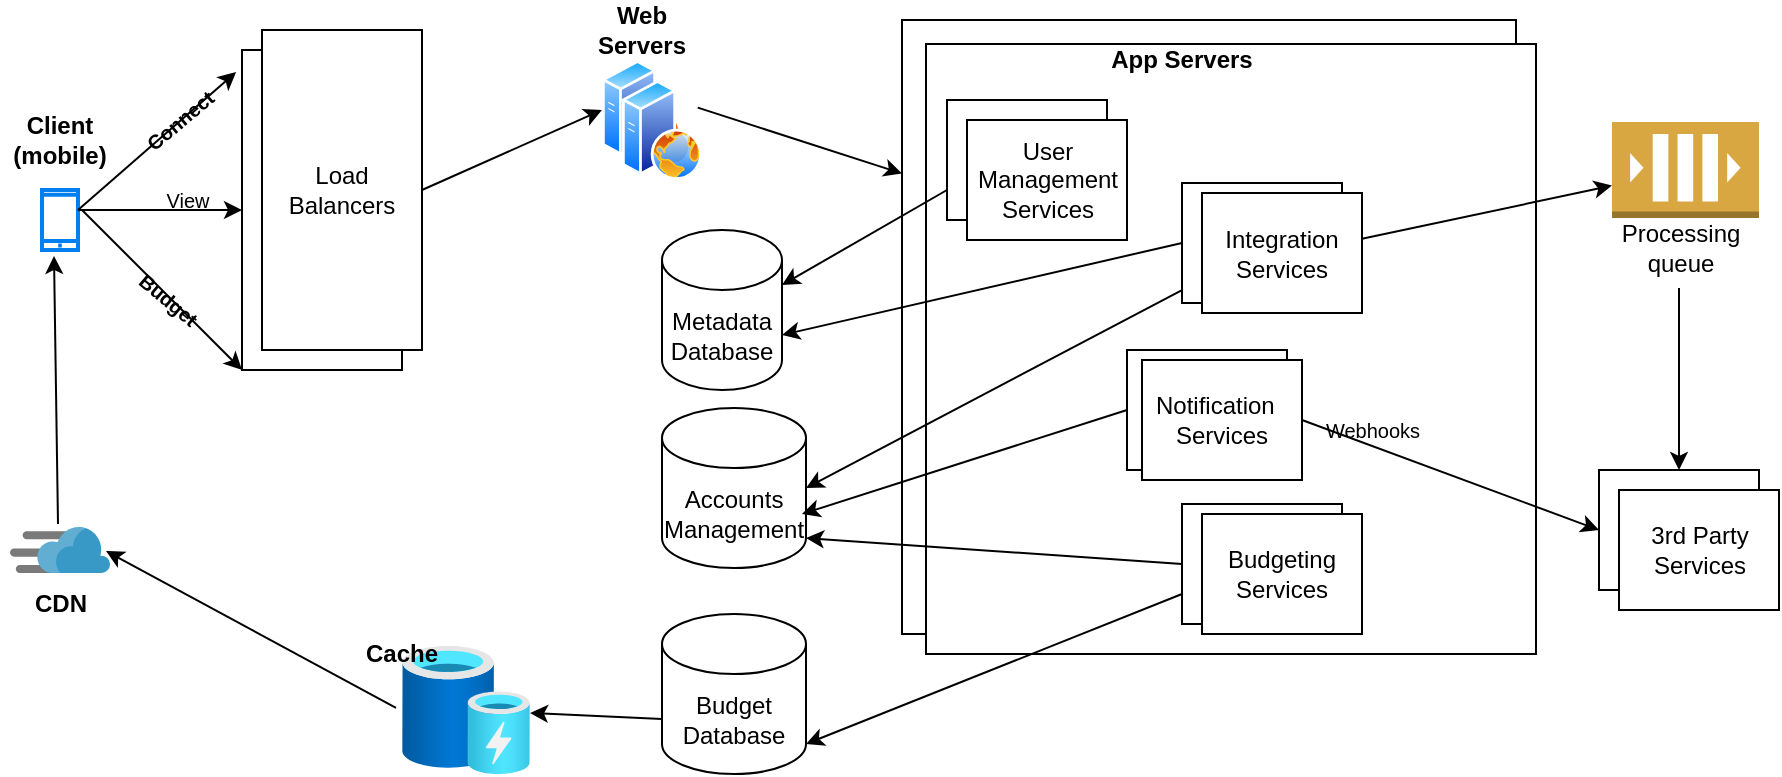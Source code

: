 <mxfile version="21.3.3" type="github">
  <diagram name="Page-1" id="olqSWqRXzHIB4cULuqAW">
    <mxGraphModel dx="1026" dy="607" grid="1" gridSize="10" guides="1" tooltips="1" connect="1" arrows="1" fold="1" page="1" pageScale="1" pageWidth="850" pageHeight="1100" math="0" shadow="0">
      <root>
        <mxCell id="0" />
        <mxCell id="1" parent="0" />
        <mxCell id="9a4tzCcHa9XNULe0p6B0-74" value="" style="whiteSpace=wrap;html=1;aspect=fixed;" vertex="1" parent="1">
          <mxGeometry x="470" y="173" width="307" height="307" as="geometry" />
        </mxCell>
        <mxCell id="9a4tzCcHa9XNULe0p6B0-75" value="" style="whiteSpace=wrap;html=1;aspect=fixed;" vertex="1" parent="1">
          <mxGeometry x="482" y="185" width="305" height="305" as="geometry" />
        </mxCell>
        <mxCell id="9a4tzCcHa9XNULe0p6B0-1" value="" style="html=1;verticalLabelPosition=bottom;align=center;labelBackgroundColor=#ffffff;verticalAlign=top;strokeWidth=2;strokeColor=#0080F0;shadow=0;dashed=0;shape=mxgraph.ios7.icons.smartphone;" vertex="1" parent="1">
          <mxGeometry x="40" y="258" width="18" height="30" as="geometry" />
        </mxCell>
        <mxCell id="9a4tzCcHa9XNULe0p6B0-2" value="" style="endArrow=classic;html=1;rounded=0;entryX=-0.037;entryY=0.069;entryDx=0;entryDy=0;entryPerimeter=0;" edge="1" parent="1" target="9a4tzCcHa9XNULe0p6B0-7">
          <mxGeometry width="50" height="50" relative="1" as="geometry">
            <mxPoint x="58" y="268" as="sourcePoint" />
            <mxPoint x="140" y="218" as="targetPoint" />
          </mxGeometry>
        </mxCell>
        <mxCell id="9a4tzCcHa9XNULe0p6B0-3" value="" style="endArrow=classic;html=1;rounded=0;entryX=0;entryY=0.5;entryDx=0;entryDy=0;" edge="1" parent="1" target="9a4tzCcHa9XNULe0p6B0-7">
          <mxGeometry width="50" height="50" relative="1" as="geometry">
            <mxPoint x="58" y="268" as="sourcePoint" />
            <mxPoint x="118" y="308" as="targetPoint" />
          </mxGeometry>
        </mxCell>
        <mxCell id="9a4tzCcHa9XNULe0p6B0-4" value="" style="image;aspect=fixed;perimeter=ellipsePerimeter;html=1;align=center;shadow=0;dashed=0;spacingTop=3;image=img/lib/active_directory/web_server.svg;" vertex="1" parent="1">
          <mxGeometry x="320" y="193" width="40" height="50" as="geometry" />
        </mxCell>
        <mxCell id="9a4tzCcHa9XNULe0p6B0-5" value="&lt;b&gt;Client&lt;br&gt;(mobile)&lt;/b&gt;" style="text;html=1;strokeColor=none;fillColor=none;align=center;verticalAlign=middle;whiteSpace=wrap;rounded=0;" vertex="1" parent="1">
          <mxGeometry x="19" y="218" width="60" height="30" as="geometry" />
        </mxCell>
        <mxCell id="9a4tzCcHa9XNULe0p6B0-6" value="&lt;b&gt;Web Servers&lt;/b&gt;" style="text;html=1;strokeColor=none;fillColor=none;align=center;verticalAlign=middle;whiteSpace=wrap;rounded=0;" vertex="1" parent="1">
          <mxGeometry x="310" y="163" width="60" height="30" as="geometry" />
        </mxCell>
        <mxCell id="9a4tzCcHa9XNULe0p6B0-7" value="Load&lt;br&gt;Balancers" style="rounded=0;whiteSpace=wrap;html=1;" vertex="1" parent="1">
          <mxGeometry x="140" y="188" width="80" height="160" as="geometry" />
        </mxCell>
        <mxCell id="9a4tzCcHa9XNULe0p6B0-9" value="Load&lt;br&gt;Balancers" style="rounded=0;whiteSpace=wrap;html=1;" vertex="1" parent="1">
          <mxGeometry x="150" y="178" width="80" height="160" as="geometry" />
        </mxCell>
        <mxCell id="9a4tzCcHa9XNULe0p6B0-14" value="" style="image;aspect=fixed;perimeter=ellipsePerimeter;html=1;align=center;shadow=0;dashed=0;spacingTop=3;image=img/lib/active_directory/web_server.svg;" vertex="1" parent="1">
          <mxGeometry x="330" y="203" width="40" height="50" as="geometry" />
        </mxCell>
        <mxCell id="9a4tzCcHa9XNULe0p6B0-15" value="" style="endArrow=classic;html=1;rounded=0;entryX=0;entryY=1;entryDx=0;entryDy=0;" edge="1" parent="1" target="9a4tzCcHa9XNULe0p6B0-7">
          <mxGeometry width="50" height="50" relative="1" as="geometry">
            <mxPoint x="60" y="268" as="sourcePoint" />
            <mxPoint x="147" y="209" as="targetPoint" />
          </mxGeometry>
        </mxCell>
        <mxCell id="9a4tzCcHa9XNULe0p6B0-16" value="&lt;b&gt;&lt;font style=&quot;font-size: 10px;&quot;&gt;Connect&lt;/font&gt;&lt;/b&gt;" style="text;html=1;strokeColor=none;fillColor=none;align=center;verticalAlign=middle;whiteSpace=wrap;rounded=0;rotation=320;" vertex="1" parent="1">
          <mxGeometry x="84" y="198" width="50" height="50" as="geometry" />
        </mxCell>
        <mxCell id="9a4tzCcHa9XNULe0p6B0-17" value="&lt;b&gt;&lt;font style=&quot;font-size: 10px;&quot;&gt;Budget&lt;/font&gt;&lt;/b&gt;" style="text;html=1;strokeColor=none;fillColor=none;align=center;verticalAlign=middle;whiteSpace=wrap;rounded=0;rotation=40;" vertex="1" parent="1">
          <mxGeometry x="83.27" y="283" width="41" height="60" as="geometry" />
        </mxCell>
        <mxCell id="9a4tzCcHa9XNULe0p6B0-20" value="&lt;font style=&quot;font-size: 10px;&quot;&gt;View&lt;/font&gt;" style="text;html=1;strokeColor=none;fillColor=none;align=center;verticalAlign=middle;whiteSpace=wrap;rounded=0;" vertex="1" parent="1">
          <mxGeometry x="83.27" y="248" width="60" height="30" as="geometry" />
        </mxCell>
        <mxCell id="9a4tzCcHa9XNULe0p6B0-22" value="" style="endArrow=classic;html=1;rounded=0;exitX=1;exitY=0.5;exitDx=0;exitDy=0;entryX=0;entryY=0.5;entryDx=0;entryDy=0;" edge="1" parent="1" source="9a4tzCcHa9XNULe0p6B0-9" target="9a4tzCcHa9XNULe0p6B0-4">
          <mxGeometry width="50" height="50" relative="1" as="geometry">
            <mxPoint x="230" y="257" as="sourcePoint" />
            <mxPoint x="300" y="258" as="targetPoint" />
          </mxGeometry>
        </mxCell>
        <mxCell id="9a4tzCcHa9XNULe0p6B0-26" value="&lt;b&gt;App Servers&lt;/b&gt;" style="text;html=1;strokeColor=none;fillColor=none;align=center;verticalAlign=middle;whiteSpace=wrap;rounded=0;" vertex="1" parent="1">
          <mxGeometry x="540" y="178" width="140" height="30" as="geometry" />
        </mxCell>
        <mxCell id="9a4tzCcHa9XNULe0p6B0-27" value="" style="endArrow=classic;html=1;rounded=0;exitX=1;exitY=0.25;exitDx=0;exitDy=0;entryX=0;entryY=0.25;entryDx=0;entryDy=0;" edge="1" parent="1" source="9a4tzCcHa9XNULe0p6B0-14" target="9a4tzCcHa9XNULe0p6B0-74">
          <mxGeometry width="50" height="50" relative="1" as="geometry">
            <mxPoint x="350" y="255" as="sourcePoint" />
            <mxPoint x="420" y="258.5" as="targetPoint" />
          </mxGeometry>
        </mxCell>
        <mxCell id="9a4tzCcHa9XNULe0p6B0-32" value="Integration&lt;br&gt;Services" style="rounded=0;whiteSpace=wrap;html=1;" vertex="1" parent="1">
          <mxGeometry x="610" y="254.5" width="80" height="60" as="geometry" />
        </mxCell>
        <mxCell id="9a4tzCcHa9XNULe0p6B0-33" value="Notification&amp;nbsp;&lt;br&gt;Services" style="rounded=0;whiteSpace=wrap;html=1;" vertex="1" parent="1">
          <mxGeometry x="582.5" y="338" width="80" height="60" as="geometry" />
        </mxCell>
        <mxCell id="9a4tzCcHa9XNULe0p6B0-34" value="Notification&amp;nbsp;&amp;nbsp;&lt;br&gt;Services" style="rounded=0;whiteSpace=wrap;html=1;" vertex="1" parent="1">
          <mxGeometry x="590" y="343" width="80" height="60" as="geometry" />
        </mxCell>
        <mxCell id="9a4tzCcHa9XNULe0p6B0-39" value="" style="outlineConnect=0;dashed=0;verticalLabelPosition=bottom;verticalAlign=top;align=center;html=1;shape=mxgraph.aws3.queue;fillColor=#D9A741;gradientColor=none;" vertex="1" parent="1">
          <mxGeometry x="825" y="224" width="73.5" height="48" as="geometry" />
        </mxCell>
        <mxCell id="9a4tzCcHa9XNULe0p6B0-40" value="" style="endArrow=classic;html=1;rounded=0;exitX=1;exitY=0.5;exitDx=0;exitDy=0;" edge="1" parent="1" source="9a4tzCcHa9XNULe0p6B0-32" target="9a4tzCcHa9XNULe0p6B0-39">
          <mxGeometry width="50" height="50" relative="1" as="geometry">
            <mxPoint x="582.5" y="273" as="sourcePoint" />
            <mxPoint x="652.5" y="274" as="targetPoint" />
          </mxGeometry>
        </mxCell>
        <mxCell id="9a4tzCcHa9XNULe0p6B0-42" value="3rd Party Services" style="rounded=0;whiteSpace=wrap;html=1;" vertex="1" parent="1">
          <mxGeometry x="818.5" y="398" width="80" height="60" as="geometry" />
        </mxCell>
        <mxCell id="9a4tzCcHa9XNULe0p6B0-43" value="3rd Party Services" style="rounded=0;whiteSpace=wrap;html=1;" vertex="1" parent="1">
          <mxGeometry x="828.5" y="408" width="80" height="60" as="geometry" />
        </mxCell>
        <mxCell id="9a4tzCcHa9XNULe0p6B0-45" value="" style="endArrow=classic;html=1;rounded=0;entryX=0.5;entryY=0;entryDx=0;entryDy=0;" edge="1" parent="1" source="9a4tzCcHa9XNULe0p6B0-55" target="9a4tzCcHa9XNULe0p6B0-42">
          <mxGeometry width="50" height="50" relative="1" as="geometry">
            <mxPoint x="736" y="679" as="sourcePoint" />
            <mxPoint x="676.5" y="713" as="targetPoint" />
          </mxGeometry>
        </mxCell>
        <mxCell id="9a4tzCcHa9XNULe0p6B0-47" value="Accounts&lt;br&gt;Management" style="shape=cylinder3;whiteSpace=wrap;html=1;boundedLbl=1;backgroundOutline=1;size=15;" vertex="1" parent="1">
          <mxGeometry x="350" y="367" width="72" height="80" as="geometry" />
        </mxCell>
        <mxCell id="9a4tzCcHa9XNULe0p6B0-49" value="" style="endArrow=classic;html=1;rounded=0;entryX=1;entryY=0.5;entryDx=0;entryDy=0;entryPerimeter=0;exitX=0;exitY=0.892;exitDx=0;exitDy=0;exitPerimeter=0;" edge="1" parent="1" source="9a4tzCcHa9XNULe0p6B0-32" target="9a4tzCcHa9XNULe0p6B0-47">
          <mxGeometry width="50" height="50" relative="1" as="geometry">
            <mxPoint x="622.5" y="218" as="sourcePoint" />
            <mxPoint x="684" y="673" as="targetPoint" />
          </mxGeometry>
        </mxCell>
        <mxCell id="9a4tzCcHa9XNULe0p6B0-50" value="Metadata&lt;br&gt;Database" style="shape=cylinder3;whiteSpace=wrap;html=1;boundedLbl=1;backgroundOutline=1;size=15;" vertex="1" parent="1">
          <mxGeometry x="350" y="278" width="60" height="80" as="geometry" />
        </mxCell>
        <mxCell id="9a4tzCcHa9XNULe0p6B0-51" value="Budget&lt;br&gt;Database" style="shape=cylinder3;whiteSpace=wrap;html=1;boundedLbl=1;backgroundOutline=1;size=15;" vertex="1" parent="1">
          <mxGeometry x="350" y="470" width="72" height="80" as="geometry" />
        </mxCell>
        <mxCell id="9a4tzCcHa9XNULe0p6B0-53" value="" style="endArrow=classic;html=1;rounded=0;exitX=0;exitY=0.75;exitDx=0;exitDy=0;entryX=1;entryY=0;entryDx=0;entryDy=27.5;entryPerimeter=0;" edge="1" parent="1" source="9a4tzCcHa9XNULe0p6B0-77" target="9a4tzCcHa9XNULe0p6B0-50">
          <mxGeometry width="50" height="50" relative="1" as="geometry">
            <mxPoint x="545" y="663" as="sourcePoint" />
            <mxPoint x="530" y="525" as="targetPoint" />
          </mxGeometry>
        </mxCell>
        <mxCell id="9a4tzCcHa9XNULe0p6B0-55" value="Processing&lt;br&gt;queue" style="text;html=1;align=center;verticalAlign=middle;resizable=0;points=[];autosize=1;strokeColor=none;fillColor=none;" vertex="1" parent="1">
          <mxGeometry x="818.5" y="267" width="80" height="40" as="geometry" />
        </mxCell>
        <mxCell id="9a4tzCcHa9XNULe0p6B0-56" value="" style="image;aspect=fixed;html=1;points=[];align=center;fontSize=12;image=img/lib/azure2/general/Cache.svg;" vertex="1" parent="1">
          <mxGeometry x="220" y="486" width="64" height="64" as="geometry" />
        </mxCell>
        <mxCell id="9a4tzCcHa9XNULe0p6B0-57" value="" style="endArrow=classic;html=1;rounded=0;exitX=0;exitY=0;exitDx=0;exitDy=52.5;exitPerimeter=0;" edge="1" parent="1" source="9a4tzCcHa9XNULe0p6B0-51" target="9a4tzCcHa9XNULe0p6B0-56">
          <mxGeometry width="50" height="50" relative="1" as="geometry">
            <mxPoint x="553" y="460" as="sourcePoint" />
            <mxPoint x="462" y="515" as="targetPoint" />
          </mxGeometry>
        </mxCell>
        <mxCell id="9a4tzCcHa9XNULe0p6B0-58" value="&lt;b&gt;Cache&lt;/b&gt;" style="text;html=1;strokeColor=none;fillColor=none;align=center;verticalAlign=middle;whiteSpace=wrap;rounded=0;" vertex="1" parent="1">
          <mxGeometry x="190" y="475" width="60" height="30" as="geometry" />
        </mxCell>
        <mxCell id="9a4tzCcHa9XNULe0p6B0-59" value="" style="rounded=0;whiteSpace=wrap;html=1;" vertex="1" parent="1">
          <mxGeometry x="610" y="415" width="80" height="60" as="geometry" />
        </mxCell>
        <mxCell id="9a4tzCcHa9XNULe0p6B0-60" value="Budgeting&lt;br&gt;Services" style="rounded=0;whiteSpace=wrap;html=1;" vertex="1" parent="1">
          <mxGeometry x="620" y="420" width="80" height="60" as="geometry" />
        </mxCell>
        <mxCell id="9a4tzCcHa9XNULe0p6B0-61" value="" style="endArrow=classic;html=1;rounded=0;exitX=0;exitY=0.5;exitDx=0;exitDy=0;entryX=1;entryY=1;entryDx=0;entryDy=-15;entryPerimeter=0;" edge="1" parent="1" source="9a4tzCcHa9XNULe0p6B0-59" target="9a4tzCcHa9XNULe0p6B0-47">
          <mxGeometry width="50" height="50" relative="1" as="geometry">
            <mxPoint x="560" y="673" as="sourcePoint" />
            <mxPoint x="330" y="553" as="targetPoint" />
          </mxGeometry>
        </mxCell>
        <mxCell id="9a4tzCcHa9XNULe0p6B0-64" value="" style="endArrow=classic;html=1;rounded=0;entryX=0;entryY=0.5;entryDx=0;entryDy=0;exitX=1;exitY=0.5;exitDx=0;exitDy=0;" edge="1" parent="1" source="9a4tzCcHa9XNULe0p6B0-34" target="9a4tzCcHa9XNULe0p6B0-42">
          <mxGeometry width="50" height="50" relative="1" as="geometry">
            <mxPoint x="760" y="570" as="sourcePoint" />
            <mxPoint x="676.5" y="713" as="targetPoint" />
          </mxGeometry>
        </mxCell>
        <mxCell id="9a4tzCcHa9XNULe0p6B0-65" value="&lt;font style=&quot;font-size: 10px;&quot;&gt;Webhooks&lt;/font&gt;" style="text;html=1;align=center;verticalAlign=middle;resizable=0;points=[];autosize=1;strokeColor=none;fillColor=none;" vertex="1" parent="1">
          <mxGeometry x="670" y="363" width="70" height="30" as="geometry" />
        </mxCell>
        <mxCell id="9a4tzCcHa9XNULe0p6B0-69" value="" style="image;sketch=0;aspect=fixed;html=1;points=[];align=center;fontSize=12;image=img/lib/mscae/Content_Delivery_Network.svg;" vertex="1" parent="1">
          <mxGeometry x="24" y="426.5" width="50" height="23" as="geometry" />
        </mxCell>
        <mxCell id="9a4tzCcHa9XNULe0p6B0-70" value="&lt;b&gt;CDN&lt;/b&gt;" style="text;html=1;align=center;verticalAlign=middle;resizable=0;points=[];autosize=1;strokeColor=none;fillColor=none;" vertex="1" parent="1">
          <mxGeometry x="24" y="449.5" width="50" height="30" as="geometry" />
        </mxCell>
        <mxCell id="9a4tzCcHa9XNULe0p6B0-71" value="" style="endArrow=classic;html=1;rounded=0;exitX=-0.047;exitY=0.484;exitDx=0;exitDy=0;exitPerimeter=0;entryX=0.94;entryY=0.522;entryDx=0;entryDy=0;entryPerimeter=0;" edge="1" parent="1" source="9a4tzCcHa9XNULe0p6B0-56">
          <mxGeometry width="50" height="50" relative="1" as="geometry">
            <mxPoint x="390" y="406" as="sourcePoint" />
            <mxPoint x="72" y="438.506" as="targetPoint" />
          </mxGeometry>
        </mxCell>
        <mxCell id="9a4tzCcHa9XNULe0p6B0-72" value="" style="endArrow=classic;html=1;rounded=0;exitX=0.46;exitY=-0.065;exitDx=0;exitDy=0;exitPerimeter=0;entryX=0.333;entryY=1.1;entryDx=0;entryDy=0;entryPerimeter=0;" edge="1" parent="1" target="9a4tzCcHa9XNULe0p6B0-1">
          <mxGeometry width="50" height="50" relative="1" as="geometry">
            <mxPoint x="48" y="425.005" as="sourcePoint" />
            <mxPoint x="135" y="464" as="targetPoint" />
          </mxGeometry>
        </mxCell>
        <mxCell id="9a4tzCcHa9XNULe0p6B0-73" value="" style="endArrow=classic;html=1;rounded=0;entryX=1;entryY=1;entryDx=0;entryDy=-15;exitX=0;exitY=0.75;exitDx=0;exitDy=0;entryPerimeter=0;" edge="1" parent="1" source="9a4tzCcHa9XNULe0p6B0-59" target="9a4tzCcHa9XNULe0p6B0-51">
          <mxGeometry width="50" height="50" relative="1" as="geometry">
            <mxPoint x="390" y="475" as="sourcePoint" />
            <mxPoint x="440" y="425" as="targetPoint" />
          </mxGeometry>
        </mxCell>
        <mxCell id="9a4tzCcHa9XNULe0p6B0-76" value="" style="endArrow=classic;html=1;rounded=0;exitX=0;exitY=0.5;exitDx=0;exitDy=0;" edge="1" parent="1" source="9a4tzCcHa9XNULe0p6B0-33">
          <mxGeometry width="50" height="50" relative="1" as="geometry">
            <mxPoint x="509" y="341" as="sourcePoint" />
            <mxPoint x="420" y="420" as="targetPoint" />
          </mxGeometry>
        </mxCell>
        <mxCell id="9a4tzCcHa9XNULe0p6B0-77" value="User&amp;nbsp; &amp;nbsp; &lt;br&gt;&amp;nbsp; Management&lt;br&gt;Services" style="rounded=0;whiteSpace=wrap;html=1;" vertex="1" parent="1">
          <mxGeometry x="492.5" y="213" width="80" height="60" as="geometry" />
        </mxCell>
        <mxCell id="9a4tzCcHa9XNULe0p6B0-78" value="User Management&lt;br&gt;Services" style="rounded=0;whiteSpace=wrap;html=1;" vertex="1" parent="1">
          <mxGeometry x="502.5" y="223" width="80" height="60" as="geometry" />
        </mxCell>
        <mxCell id="9a4tzCcHa9XNULe0p6B0-79" value="Integration&lt;br&gt;Services" style="rounded=0;whiteSpace=wrap;html=1;" vertex="1" parent="1">
          <mxGeometry x="620" y="259.5" width="80" height="60" as="geometry" />
        </mxCell>
        <mxCell id="9a4tzCcHa9XNULe0p6B0-81" value="" style="endArrow=classic;html=1;rounded=0;exitX=0;exitY=0.5;exitDx=0;exitDy=0;entryX=1;entryY=0;entryDx=0;entryDy=52.5;entryPerimeter=0;" edge="1" parent="1" source="9a4tzCcHa9XNULe0p6B0-32" target="9a4tzCcHa9XNULe0p6B0-50">
          <mxGeometry width="50" height="50" relative="1" as="geometry">
            <mxPoint x="430" y="460" as="sourcePoint" />
            <mxPoint x="480" y="410" as="targetPoint" />
          </mxGeometry>
        </mxCell>
      </root>
    </mxGraphModel>
  </diagram>
</mxfile>
